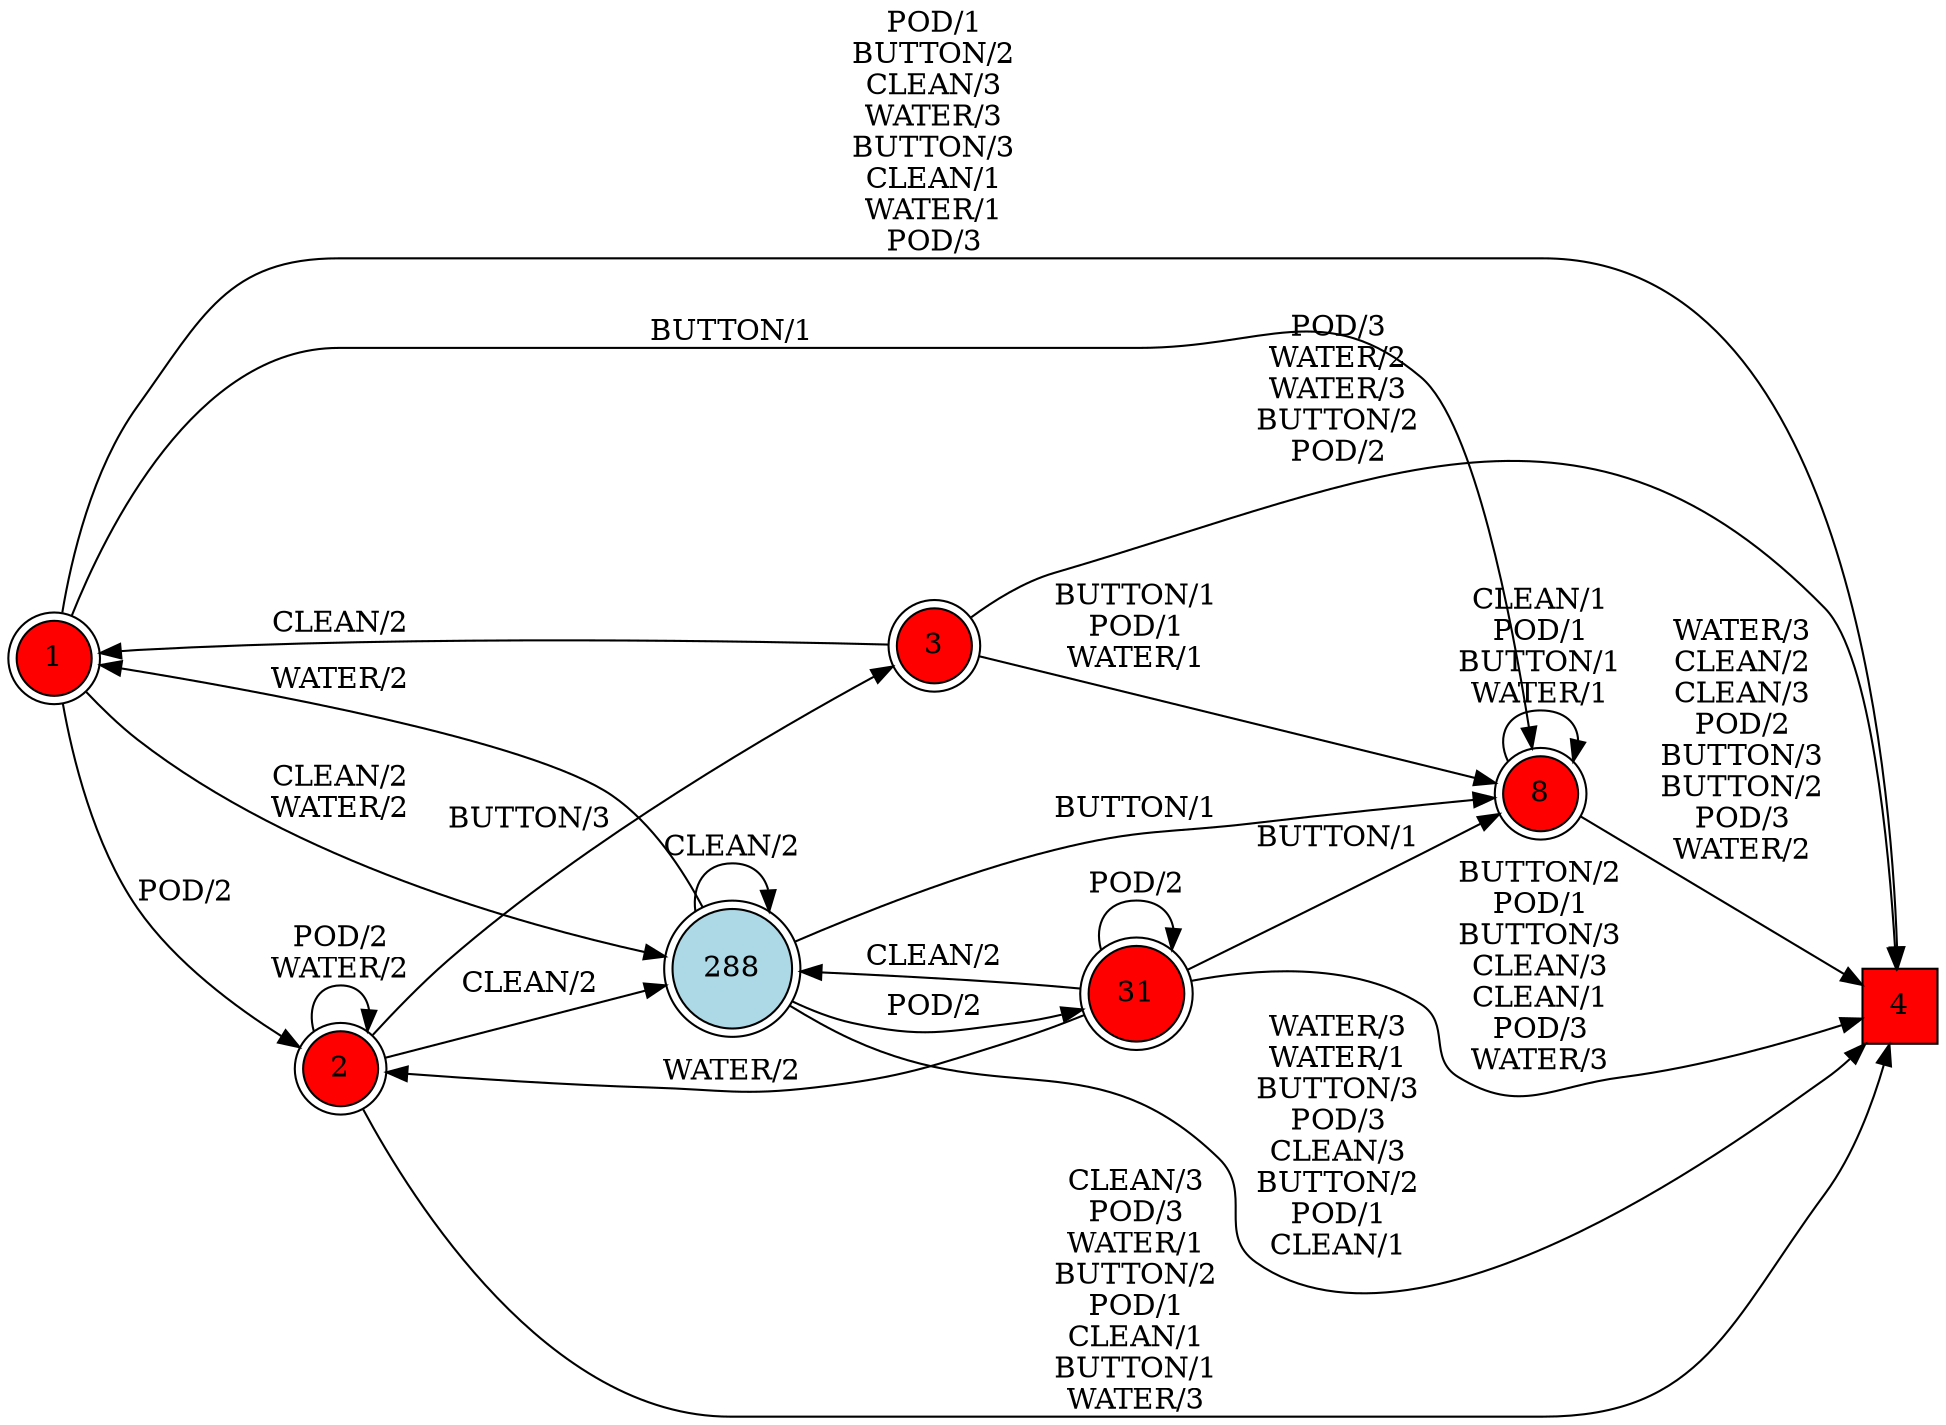 digraph G {
  rankdir=LR;
  node [shape=circle, style=filled, fillcolor=white];
  "1" [fillcolor=red, shape=doublecircle];
  "2" [fillcolor=red, shape=doublecircle];
  "3" [fillcolor=red, shape=doublecircle];
  "4" [fillcolor=red, shape=square];
  "8" [fillcolor=red, shape=doublecircle];
  "31" [fillcolor=red, shape=doublecircle];
  "288" [isInitial=True, fillcolor=lightblue, shape=doublecircle];
  "1" -> "2" [label="POD/2"];
  "1" -> "4" [label="POD/1\nBUTTON/2\nCLEAN/3\nWATER/3\nBUTTON/3\nCLEAN/1\nWATER/1\nPOD/3"];
  "1" -> "8" [label="BUTTON/1"];
  "1" -> "288" [label="CLEAN/2\nWATER/2"];
  "2" -> "3" [label="BUTTON/3"];
  "2" -> "4" [label="CLEAN/3\nPOD/3\nWATER/1\nBUTTON/2\nPOD/1\nCLEAN/1\nBUTTON/1\nWATER/3"];
  "2" -> "2" [label="POD/2\nWATER/2"];
  "2" -> "288" [label="CLEAN/2"];
  "3" -> "4" [label="POD/3\nWATER/2\nWATER/3\nBUTTON/2\nPOD/2"];
  "3" -> "8" [label="BUTTON/1\nPOD/1\nWATER/1"];
  "3" -> "1" [label="CLEAN/2"];
  "8" -> "4" [label="WATER/3\nCLEAN/2\nCLEAN/3\nPOD/2\nBUTTON/3\nBUTTON/2\nPOD/3\nWATER/2"];
  "8" -> "8" [label="CLEAN/1\nPOD/1\nBUTTON/1\nWATER/1"];
  "31" -> "4" [label="BUTTON/2\nPOD/1\nBUTTON/3\nCLEAN/3\nCLEAN/1\nPOD/3\nWATER/3"];
  "31" -> "8" [label="BUTTON/1"];
  "31" -> "31" [label="POD/2"];
  "31" -> "2" [label="WATER/2"];
  "31" -> "288" [label="CLEAN/2"];
  "288" -> "4" [label="WATER/3\nWATER/1\nBUTTON/3\nPOD/3\nCLEAN/3\nBUTTON/2\nPOD/1\nCLEAN/1"];
  "288" -> "288" [label="CLEAN/2"];
  "288" -> "1" [label="WATER/2"];
  "288" -> "31" [label="POD/2"];
  "288" -> "8" [label="BUTTON/1"];
}
